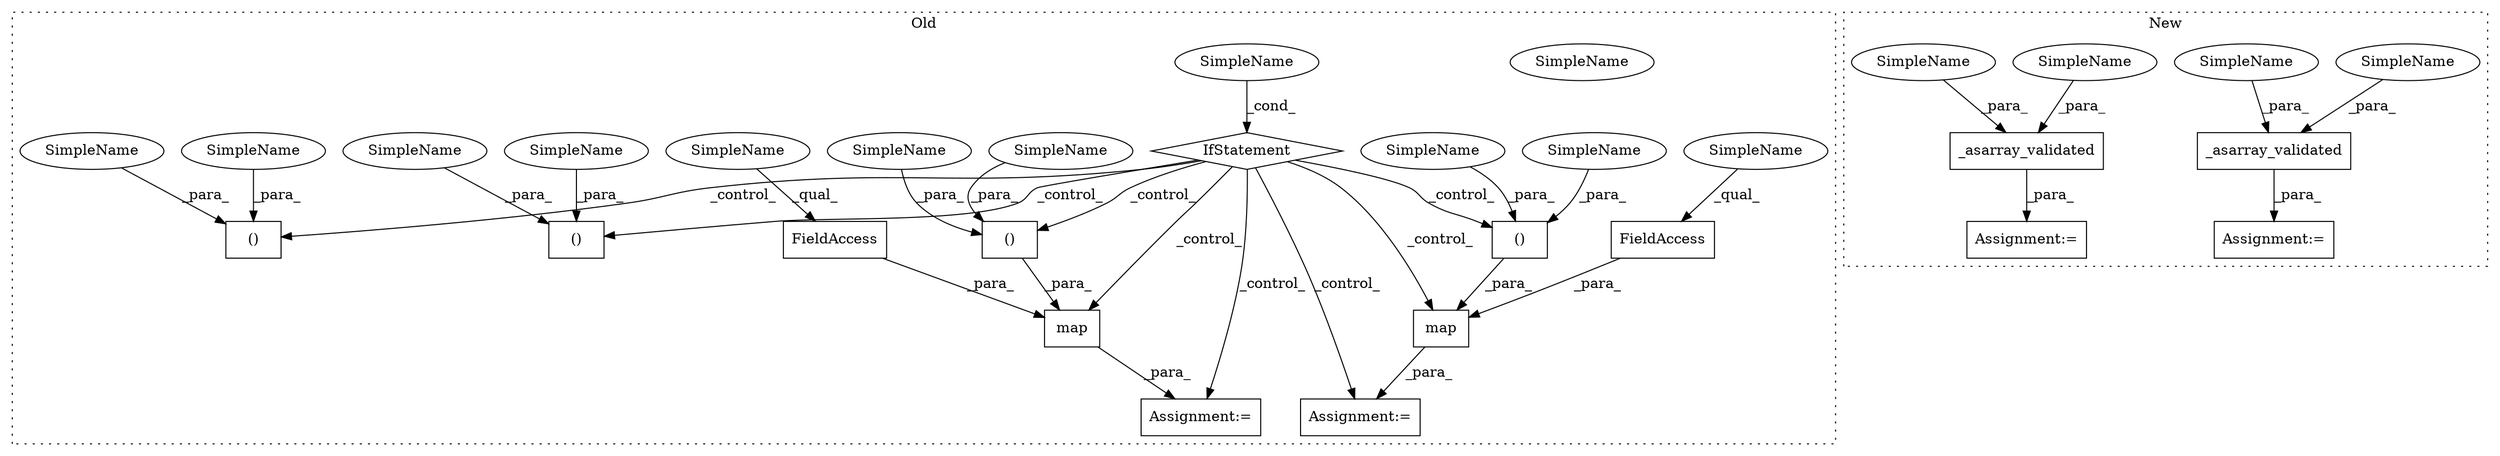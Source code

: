 digraph G {
subgraph cluster0 {
1 [label="IfStatement" a="25" s="2397,2413" l="4,2" shape="diamond"];
3 [label="SimpleName" a="42" s="2401" l="12" shape="ellipse"];
4 [label="Assignment:=" a="7" s="2547" l="2" shape="box"];
5 [label="Assignment:=" a="7" s="2447" l="2" shape="box"];
7 [label="()" a="106" s="2430" l="17" shape="box"];
8 [label="map" a="32" s="2549,2589" l="4,2" shape="box"];
9 [label="()" a="106" s="2574" l="15" shape="box"];
10 [label="FieldAccess" a="22" s="2553" l="13" shape="box"];
11 [label="()" a="106" s="2484" l="15" shape="box"];
12 [label="FieldAccess" a="22" s="2453" l="23" shape="box"];
13 [label="()" a="106" s="2530" l="17" shape="box"];
14 [label="map" a="32" s="2449,2499" l="4,2" shape="box"];
17 [label="SimpleName" a="42" s="2484" l="1" shape="ellipse"];
18 [label="SimpleName" a="42" s="2574" l="1" shape="ellipse"];
20 [label="SimpleName" a="42" s="2588" l="1" shape="ellipse"];
21 [label="SimpleName" a="42" s="2498" l="1" shape="ellipse"];
22 [label="SimpleName" a="42" s="2553" l="5" shape="ellipse"];
23 [label="SimpleName" a="42" s="2453" l="5" shape="ellipse"];
24 [label="SimpleName" a="42" s="2401" l="12" shape="ellipse"];
25 [label="SimpleName" a="42" s="2530" l="2" shape="ellipse"];
26 [label="SimpleName" a="42" s="2430" l="2" shape="ellipse"];
27 [label="SimpleName" a="42" s="2545" l="2" shape="ellipse"];
28 [label="SimpleName" a="42" s="2445" l="2" shape="ellipse"];
label = "Old";
style="dotted";
}
subgraph cluster1 {
2 [label="_asarray_validated" a="32" s="2357,2390" l="19,1" shape="box"];
6 [label="Assignment:=" a="7" s="2356" l="1" shape="box"];
15 [label="_asarray_validated" a="32" s="2314,2347" l="19,1" shape="box"];
16 [label="Assignment:=" a="7" s="2313" l="1" shape="box"];
19 [label="SimpleName" a="42" s="2333" l="1" shape="ellipse"];
29 [label="SimpleName" a="42" s="2335" l="12" shape="ellipse"];
30 [label="SimpleName" a="42" s="2378" l="12" shape="ellipse"];
31 [label="SimpleName" a="42" s="2376" l="1" shape="ellipse"];
label = "New";
style="dotted";
}
1 -> 7 [label="_control_"];
1 -> 9 [label="_control_"];
1 -> 4 [label="_control_"];
1 -> 5 [label="_control_"];
1 -> 13 [label="_control_"];
1 -> 8 [label="_control_"];
1 -> 11 [label="_control_"];
1 -> 14 [label="_control_"];
2 -> 6 [label="_para_"];
8 -> 4 [label="_para_"];
9 -> 8 [label="_para_"];
10 -> 8 [label="_para_"];
11 -> 14 [label="_para_"];
12 -> 14 [label="_para_"];
14 -> 5 [label="_para_"];
15 -> 16 [label="_para_"];
17 -> 11 [label="_para_"];
18 -> 9 [label="_para_"];
19 -> 15 [label="_para_"];
20 -> 9 [label="_para_"];
21 -> 11 [label="_para_"];
22 -> 10 [label="_qual_"];
23 -> 12 [label="_qual_"];
24 -> 1 [label="_cond_"];
25 -> 13 [label="_para_"];
26 -> 7 [label="_para_"];
27 -> 13 [label="_para_"];
28 -> 7 [label="_para_"];
29 -> 15 [label="_para_"];
30 -> 2 [label="_para_"];
31 -> 2 [label="_para_"];
}
